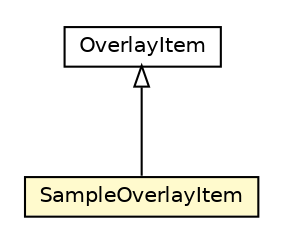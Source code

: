 #!/usr/local/bin/dot
#
# Class diagram 
# Generated by UMLGraph version R5_6-24-gf6e263 (http://www.umlgraph.org/)
#

digraph G {
	edge [fontname="Helvetica",fontsize=10,labelfontname="Helvetica",labelfontsize=10];
	node [fontname="Helvetica",fontsize=10,shape=plaintext];
	nodesep=0.25;
	ranksep=0.5;
	// org.osmdroid.SampleOverlayItem
	c3531 [label=<<table title="org.osmdroid.SampleOverlayItem" border="0" cellborder="1" cellspacing="0" cellpadding="2" port="p" bgcolor="lemonChiffon" href="./SampleOverlayItem.html">
		<tr><td><table border="0" cellspacing="0" cellpadding="1">
<tr><td align="center" balign="center"> SampleOverlayItem </td></tr>
		</table></td></tr>
		</table>>, URL="./SampleOverlayItem.html", fontname="Helvetica", fontcolor="black", fontsize=10.0];
	//org.osmdroid.SampleOverlayItem extends org.osmdroid.views.overlay.OverlayItem
	c3539:p -> c3531:p [dir=back,arrowtail=empty];
	// org.osmdroid.views.overlay.OverlayItem
	c3539 [label=<<table title="org.osmdroid.views.overlay.OverlayItem" border="0" cellborder="1" cellspacing="0" cellpadding="2" port="p" href="http://java.sun.com/j2se/1.4.2/docs/api/org/osmdroid/views/overlay/OverlayItem.html">
		<tr><td><table border="0" cellspacing="0" cellpadding="1">
<tr><td align="center" balign="center"> OverlayItem </td></tr>
		</table></td></tr>
		</table>>, URL="http://java.sun.com/j2se/1.4.2/docs/api/org/osmdroid/views/overlay/OverlayItem.html", fontname="Helvetica", fontcolor="black", fontsize=10.0];
}

